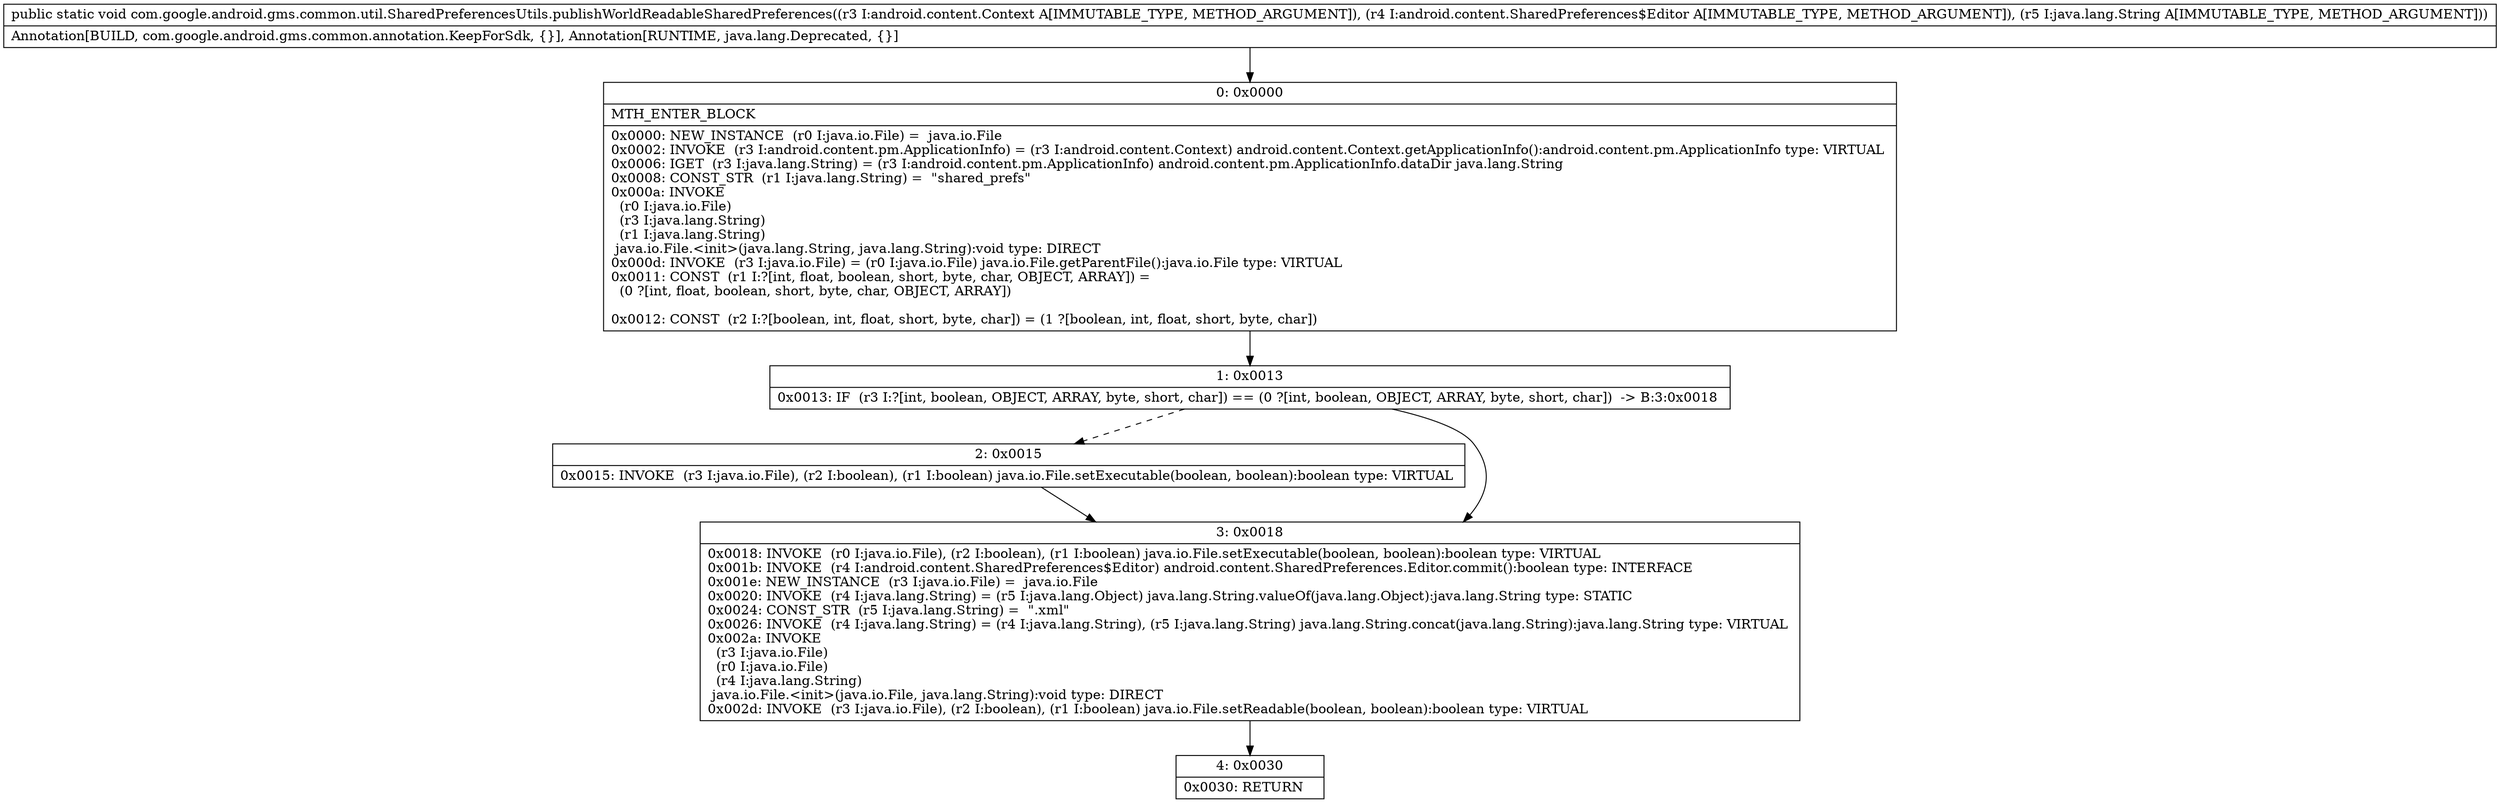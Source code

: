 digraph "CFG forcom.google.android.gms.common.util.SharedPreferencesUtils.publishWorldReadableSharedPreferences(Landroid\/content\/Context;Landroid\/content\/SharedPreferences$Editor;Ljava\/lang\/String;)V" {
Node_0 [shape=record,label="{0\:\ 0x0000|MTH_ENTER_BLOCK\l|0x0000: NEW_INSTANCE  (r0 I:java.io.File) =  java.io.File \l0x0002: INVOKE  (r3 I:android.content.pm.ApplicationInfo) = (r3 I:android.content.Context) android.content.Context.getApplicationInfo():android.content.pm.ApplicationInfo type: VIRTUAL \l0x0006: IGET  (r3 I:java.lang.String) = (r3 I:android.content.pm.ApplicationInfo) android.content.pm.ApplicationInfo.dataDir java.lang.String \l0x0008: CONST_STR  (r1 I:java.lang.String) =  \"shared_prefs\" \l0x000a: INVOKE  \l  (r0 I:java.io.File)\l  (r3 I:java.lang.String)\l  (r1 I:java.lang.String)\l java.io.File.\<init\>(java.lang.String, java.lang.String):void type: DIRECT \l0x000d: INVOKE  (r3 I:java.io.File) = (r0 I:java.io.File) java.io.File.getParentFile():java.io.File type: VIRTUAL \l0x0011: CONST  (r1 I:?[int, float, boolean, short, byte, char, OBJECT, ARRAY]) = \l  (0 ?[int, float, boolean, short, byte, char, OBJECT, ARRAY])\l \l0x0012: CONST  (r2 I:?[boolean, int, float, short, byte, char]) = (1 ?[boolean, int, float, short, byte, char]) \l}"];
Node_1 [shape=record,label="{1\:\ 0x0013|0x0013: IF  (r3 I:?[int, boolean, OBJECT, ARRAY, byte, short, char]) == (0 ?[int, boolean, OBJECT, ARRAY, byte, short, char])  \-\> B:3:0x0018 \l}"];
Node_2 [shape=record,label="{2\:\ 0x0015|0x0015: INVOKE  (r3 I:java.io.File), (r2 I:boolean), (r1 I:boolean) java.io.File.setExecutable(boolean, boolean):boolean type: VIRTUAL \l}"];
Node_3 [shape=record,label="{3\:\ 0x0018|0x0018: INVOKE  (r0 I:java.io.File), (r2 I:boolean), (r1 I:boolean) java.io.File.setExecutable(boolean, boolean):boolean type: VIRTUAL \l0x001b: INVOKE  (r4 I:android.content.SharedPreferences$Editor) android.content.SharedPreferences.Editor.commit():boolean type: INTERFACE \l0x001e: NEW_INSTANCE  (r3 I:java.io.File) =  java.io.File \l0x0020: INVOKE  (r4 I:java.lang.String) = (r5 I:java.lang.Object) java.lang.String.valueOf(java.lang.Object):java.lang.String type: STATIC \l0x0024: CONST_STR  (r5 I:java.lang.String) =  \".xml\" \l0x0026: INVOKE  (r4 I:java.lang.String) = (r4 I:java.lang.String), (r5 I:java.lang.String) java.lang.String.concat(java.lang.String):java.lang.String type: VIRTUAL \l0x002a: INVOKE  \l  (r3 I:java.io.File)\l  (r0 I:java.io.File)\l  (r4 I:java.lang.String)\l java.io.File.\<init\>(java.io.File, java.lang.String):void type: DIRECT \l0x002d: INVOKE  (r3 I:java.io.File), (r2 I:boolean), (r1 I:boolean) java.io.File.setReadable(boolean, boolean):boolean type: VIRTUAL \l}"];
Node_4 [shape=record,label="{4\:\ 0x0030|0x0030: RETURN   \l}"];
MethodNode[shape=record,label="{public static void com.google.android.gms.common.util.SharedPreferencesUtils.publishWorldReadableSharedPreferences((r3 I:android.content.Context A[IMMUTABLE_TYPE, METHOD_ARGUMENT]), (r4 I:android.content.SharedPreferences$Editor A[IMMUTABLE_TYPE, METHOD_ARGUMENT]), (r5 I:java.lang.String A[IMMUTABLE_TYPE, METHOD_ARGUMENT]))  | Annotation[BUILD, com.google.android.gms.common.annotation.KeepForSdk, \{\}], Annotation[RUNTIME, java.lang.Deprecated, \{\}]\l}"];
MethodNode -> Node_0;
Node_0 -> Node_1;
Node_1 -> Node_2[style=dashed];
Node_1 -> Node_3;
Node_2 -> Node_3;
Node_3 -> Node_4;
}

